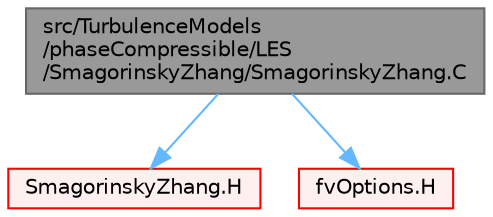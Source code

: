 digraph "src/TurbulenceModels/phaseCompressible/LES/SmagorinskyZhang/SmagorinskyZhang.C"
{
 // LATEX_PDF_SIZE
  bgcolor="transparent";
  edge [fontname=Helvetica,fontsize=10,labelfontname=Helvetica,labelfontsize=10];
  node [fontname=Helvetica,fontsize=10,shape=box,height=0.2,width=0.4];
  Node1 [id="Node000001",label="src/TurbulenceModels\l/phaseCompressible/LES\l/SmagorinskyZhang/SmagorinskyZhang.C",height=0.2,width=0.4,color="gray40", fillcolor="grey60", style="filled", fontcolor="black",tooltip=" "];
  Node1 -> Node2 [id="edge1_Node000001_Node000002",color="steelblue1",style="solid",tooltip=" "];
  Node2 [id="Node000002",label="SmagorinskyZhang.H",height=0.2,width=0.4,color="red", fillcolor="#FFF0F0", style="filled",URL="$SmagorinskyZhang_8H.html",tooltip=" "];
  Node1 -> Node395 [id="edge2_Node000001_Node000395",color="steelblue1",style="solid",tooltip=" "];
  Node395 [id="Node000395",label="fvOptions.H",height=0.2,width=0.4,color="red", fillcolor="#FFF0F0", style="filled",URL="$fvOptions_8H.html",tooltip=" "];
}
